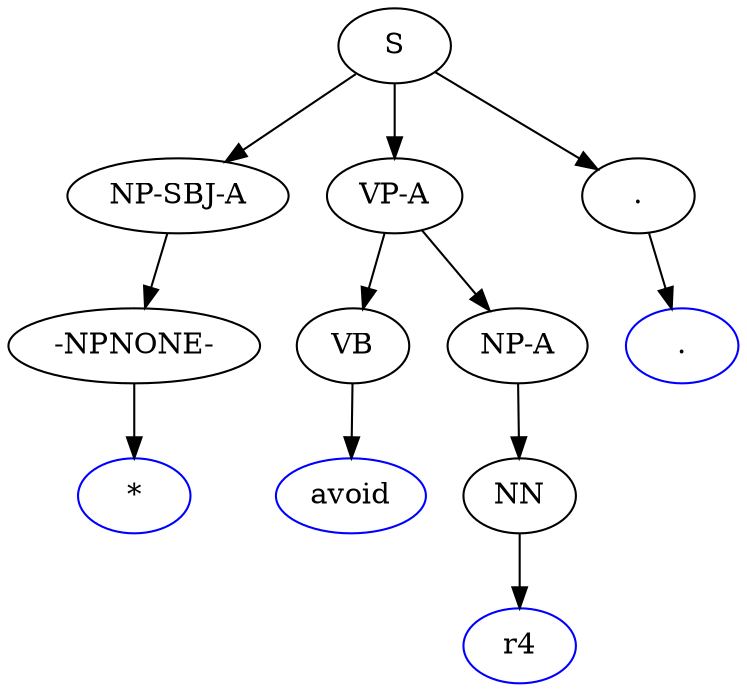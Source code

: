 digraph {
	0 [label=S]
	1 [label="NP-SBJ-A"]
	0 -> 1
	2 [label="VP-A"]
	0 -> 2
	3 [label="."]
	0 -> 3
	4 [label="-NPNONE-"]
	1 -> 4
	5 [label=VB]
	2 -> 5
	6 [label="NP-A"]
	2 -> 6
	7 [label="." color=blue]
	3 -> 7
	8 [label="*" color=blue]
	4 -> 8
	9 [label=avoid color=blue]
	5 -> 9
	10 [label=NN]
	6 -> 10
	11 [label=r4 color=blue]
	10 -> 11
}

